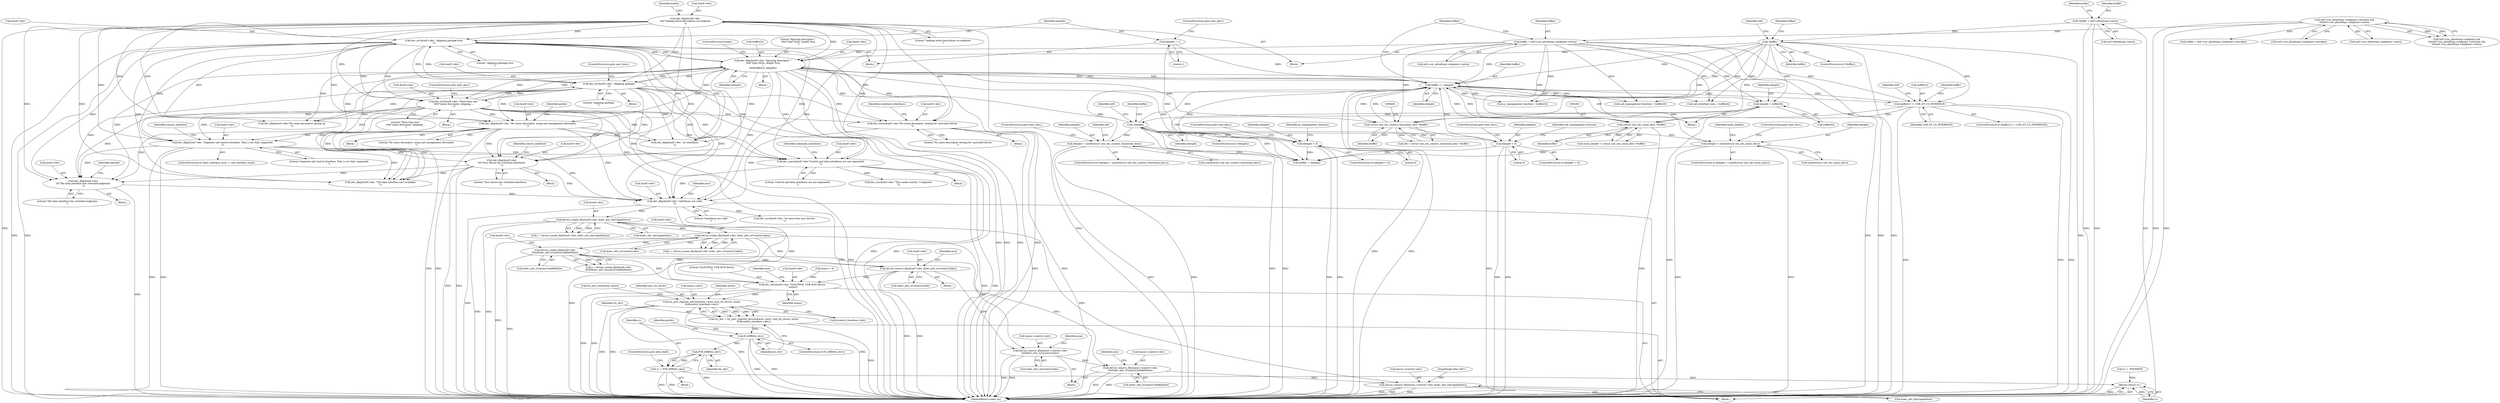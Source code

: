 digraph "0_linux_8835ba4a39cf53f705417b3b3a94eb067673f2c9@API" {
"1001370" [label="(Call,device_remove_file(&intf->dev, &dev_attr_wCountryCodes))"];
"1001358" [label="(Call,device_create_file(&intf->dev,\n\t\t\t\t\t\t&dev_attr_iCountryCodeRelDate))"];
"1001329" [label="(Call,device_create_file(&intf->dev, &dev_attr_wCountryCodes))"];
"1001264" [label="(Call,device_create_file(&intf->dev, &dev_attr_bmCapabilities))"];
"1000811" [label="(Call,dev_dbg(&intf->dev, \"interfaces are valid\n\"))"];
"1000293" [label="(Call,dev_dbg(&intf->dev,\n\t\t\t\t\"Seeking extra descriptors on endpoint\n\"))"];
"1000342" [label="(Call,dev_err(&intf->dev, \"skipping garbage byte\n\"))"];
"1000439" [label="(Call,dev_dbg(&intf->dev, \"Ignoring descriptor: \"\n\t\t\t\t\t\"type %02x, length %ud\n\",\n\t\t\t\t\tbuffer[2], elength))"];
"1000359" [label="(Call,dev_err(&intf->dev, \"skipping garbage\n\"))"];
"1000381" [label="(Call,dev_err(&intf->dev, \"More than one \"\n\t\t\t\t\t\"union descriptor, skipping ...\n\"))"];
"1000454" [label="(Call,buffer += elength)"];
"1000348" [label="(Call,elength = 1)"];
"1000396" [label="(Call,elength < sizeof(struct usb_cdc_country_functional_desc))"];
"1000339" [label="(Call,!elength)"];
"1000333" [label="(Call,elength = buffer[0])"];
"1000308" [label="(Call,buffer = intf->cur_altsetting->endpoint->extra)"];
"1000277" [label="(Call,intf->cur_altsetting->endpoint->extralen &&\n\t\t\t\tintf->cur_altsetting->endpoint->extra)"];
"1000254" [label="(Call,!buffer)"];
"1000132" [label="(Call,*buffer = intf->altsetting->extra)"];
"1000411" [label="(Call,elength < 4)"];
"1000423" [label="(Call,elength < 5)"];
"1000373" [label="(Call,elength < sizeof(struct usb_cdc_union_desc))"];
"1000403" [label="(Call,(struct usb_cdc_country_functional_desc *)buffer)"];
"1000353" [label="(Call,buffer[1] != USB_DT_CS_INTERFACE)"];
"1000390" [label="(Call,(struct usb_cdc_union_desc *)buffer)"];
"1000801" [label="(Call,dev_dbg(&intf->dev,\n\t\t\t\"The data interface has switched endpoints\n\"))"];
"1000466" [label="(Call,dev_dbg(&intf->dev, \"No union descriptor, using call management descriptor\n\"))"];
"1000697" [label="(Call,dev_dbg(&intf->dev,\n\t\t\t\t\"Your device has switched interfaces.\n\"))"];
"1000569" [label="(Call,dev_dbg(&intf->dev, \"Separate call control interface. That is not fully supported.\n\"))"];
"1000580" [label="(Call,dev_warn(&intf->dev,\"Control and data interfaces are not separated!\n\"))"];
"1000516" [label="(Call,dev_warn(&intf->dev,\"No union descriptor, testing for castrated device\n\"))"];
"1001433" [label="(Call,dev_info(&intf->dev, \"ttyACM%d: USB ACM device\n\", minor))"];
"1001473" [label="(Call,tty_port_register_device(&acm->port, acm_tty_driver, minor,\n\t\t\t&control_interface->dev))"];
"1001471" [label="(Call,tty_dev = tty_port_register_device(&acm->port, acm_tty_driver, minor,\n\t\t\t&control_interface->dev))"];
"1001485" [label="(Call,IS_ERR(tty_dev))"];
"1001490" [label="(Call,PTR_ERR(tty_dev))"];
"1001488" [label="(Call,rv = PTR_ERR(tty_dev))"];
"1001613" [label="(Return,return rv;)"];
"1001520" [label="(Call,device_remove_file(&acm->control->dev,\n\t\t\t\t&dev_attr_wCountryCodes))"];
"1001529" [label="(Call,device_remove_file(&acm->control->dev,\n\t\t\t\t&dev_attr_iCountryCodeRelDate))"];
"1001542" [label="(Call,device_remove_file(&acm->control->dev, &dev_attr_bmCapabilities))"];
"1000697" [label="(Call,dev_dbg(&intf->dev,\n\t\t\t\t\"Your device has switched interfaces.\n\"))"];
"1000423" [label="(Call,elength < 5)"];
"1001613" [label="(Return,return rv;)"];
"1001519" [label="(Block,)"];
"1000357" [label="(Identifier,USB_DT_CS_INTERFACE)"];
"1001363" [label="(Call,&dev_attr_iCountryCodeRelDate)"];
"1000422" [label="(ControlStructure,if (elength < 5))"];
"1001543" [label="(Call,&acm->control->dev)"];
"1000392" [label="(Identifier,buffer)"];
"1000816" [label="(Literal,\"interfaces are valid\n\")"];
"1000448" [label="(Identifier,elength)"];
"1001520" [label="(Call,device_remove_file(&acm->control->dev,\n\t\t\t\t&dev_attr_wCountryCodes))"];
"1000360" [label="(Call,&intf->dev)"];
"1001530" [label="(Call,&acm->control->dev)"];
"1001438" [label="(Literal,\"ttyACM%d: USB ACM device\n\")"];
"1001527" [label="(Call,&dev_attr_wCountryCodes)"];
"1001358" [label="(Call,device_create_file(&intf->dev,\n\t\t\t\t\t\t&dev_attr_iCountryCodeRelDate))"];
"1000818" [label="(Identifier,acm)"];
"1000577" [label="(Identifier,control_interface)"];
"1000292" [label="(Block,)"];
"1000377" [label="(ControlStructure,goto next_desc;)"];
"1000254" [label="(Call,!buffer)"];
"1000698" [label="(Call,&intf->dev)"];
"1000704" [label="(Identifier,control_interface)"];
"1000439" [label="(Call,dev_dbg(&intf->dev, \"Ignoring descriptor: \"\n\t\t\t\t\t\"type %02x, length %ud\n\",\n\t\t\t\t\tbuffer[2], elength))"];
"1000345" [label="(Identifier,intf)"];
"1000134" [label="(Call,intf->altsetting->extra)"];
"1001443" [label="(Identifier,acm)"];
"1000440" [label="(Call,&intf->dev)"];
"1000390" [label="(Call,(struct usb_cdc_union_desc *)buffer)"];
"1000396" [label="(Call,elength < sizeof(struct usb_cdc_country_functional_desc))"];
"1000398" [label="(Call,sizeof(struct usb_cdc_country_functional_desc))"];
"1000471" [label="(Literal,\"No union descriptor, using call management descriptor\n\")"];
"1000410" [label="(ControlStructure,if (elength < 4))"];
"1000426" [label="(ControlStructure,goto next_desc;)"];
"1000278" [label="(Call,intf->cur_altsetting->endpoint->extralen)"];
"1000349" [label="(Identifier,elength)"];
"1000587" [label="(Identifier,combined_interfaces)"];
"1000801" [label="(Call,dev_dbg(&intf->dev,\n\t\t\t\"The data interface has switched endpoints\n\"))"];
"1001370" [label="(Call,device_remove_file(&intf->dev, &dev_attr_wCountryCodes))"];
"1001484" [label="(ControlStructure,if (IS_ERR(tty_dev)))"];
"1000380" [label="(Block,)"];
"1001471" [label="(Call,tty_dev = tty_port_register_device(&acm->port, acm_tty_driver, minor,\n\t\t\t&control_interface->dev))"];
"1000449" [label="(ControlStructure,break;)"];
"1000580" [label="(Call,dev_warn(&intf->dev,\"Control and data interfaces are not separated!\n\"))"];
"1000515" [label="(Block,)"];
"1000293" [label="(Call,dev_dbg(&intf->dev,\n\t\t\t\t\"Seeking extra descriptors on endpoint\n\"))"];
"1001615" [label="(MethodReturn,static int)"];
"1000702" [label="(Literal,\"Your device has switched interfaces.\n\")"];
"1000806" [label="(Literal,\"The data interface has switched endpoints\n\")"];
"1000570" [label="(Call,&intf->dev)"];
"1000300" [label="(Identifier,buflen)"];
"1000603" [label="(Call,dev_err(&intf->dev, \"This needs exactly 3 endpoints\n\"))"];
"1001542" [label="(Call,device_remove_file(&acm->control->dev, &dev_attr_bmCapabilities))"];
"1000454" [label="(Call,buffer += elength)"];
"1000382" [label="(Call,&intf->dev)"];
"1000374" [label="(Identifier,elength)"];
"1000340" [label="(Identifier,elength)"];
"1000373" [label="(Call,elength < sizeof(struct usb_cdc_union_desc))"];
"1001264" [label="(Call,device_create_file(&intf->dev, &dev_attr_bmCapabilities))"];
"1001551" [label="(JumpTarget,alloc_fail7:)"];
"1001521" [label="(Call,&acm->control->dev)"];
"1000294" [label="(Call,&intf->dev)"];
"1000132" [label="(Call,*buffer = intf->altsetting->extra)"];
"1001433" [label="(Call,dev_info(&intf->dev, \"ttyACM%d: USB ACM device\n\", minor))"];
"1001486" [label="(Identifier,tty_dev)"];
"1000277" [label="(Call,intf->cur_altsetting->endpoint->extralen &&\n\t\t\t\tintf->cur_altsetting->endpoint->extra)"];
"1001495" [label="(Identifier,quirks)"];
"1000811" [label="(Call,dev_dbg(&intf->dev, \"interfaces are valid\n\"))"];
"1001472" [label="(Identifier,tty_dev)"];
"1000339" [label="(Call,!elength)"];
"1001474" [label="(Call,&acm->port)"];
"1000309" [label="(Identifier,buffer)"];
"1000574" [label="(Literal,\"Separate call control interface. That is not fully supported.\n\")"];
"1001327" [label="(Call,i = device_create_file(&intf->dev, &dev_attr_wCountryCodes))"];
"1000456" [label="(Identifier,elength)"];
"1000299" [label="(Call,buflen = intf->cur_altsetting->endpoint->extralen)"];
"1000364" [label="(Literal,\"skipping garbage\n\")"];
"1001533" [label="(Identifier,acm)"];
"1001479" [label="(Identifier,minor)"];
"1000569" [label="(Call,dev_dbg(&intf->dev, \"Separate call control interface. That is not fully supported.\n\"))"];
"1000412" [label="(Identifier,elength)"];
"1001480" [label="(Call,&control_interface->dev)"];
"1001487" [label="(Block,)"];
"1000523" [label="(Identifier,combined_interfaces)"];
"1000427" [label="(Call,call_management_function = buffer[3])"];
"1000350" [label="(Literal,1)"];
"1000432" [label="(Call,call_interface_num = buffer[4])"];
"1000260" [label="(Identifier,intf)"];
"1000381" [label="(Call,dev_err(&intf->dev, \"More than one \"\n\t\t\t\t\t\"union descriptor, skipping ...\n\"))"];
"1000411" [label="(Call,elength < 4)"];
"1001434" [label="(Call,&intf->dev)"];
"1000359" [label="(Call,dev_err(&intf->dev, \"skipping garbage\n\"))"];
"1000141" [label="(Identifier,buflen)"];
"1000343" [label="(Call,&intf->dev)"];
"1000375" [label="(Call,sizeof(struct usb_cdc_union_desc))"];
"1001529" [label="(Call,device_remove_file(&acm->control->dev,\n\t\t\t\t&dev_attr_iCountryCodeRelDate))"];
"1000362" [label="(Identifier,intf)"];
"1001549" [label="(Call,&dev_attr_bmCapabilities)"];
"1000332" [label="(Block,)"];
"1000298" [label="(Literal,\"Seeking extra descriptors on endpoint\n\")"];
"1000333" [label="(Call,elength = buffer[0])"];
"1000342" [label="(Call,dev_err(&intf->dev, \"skipping garbage byte\n\"))"];
"1000474" [label="(Identifier,quirks)"];
"1000387" [label="(ControlStructure,goto next_desc;)"];
"1000451" [label="(Call,buflen -= elength)"];
"1000579" [label="(Block,)"];
"1001265" [label="(Call,&intf->dev)"];
"1001488" [label="(Call,rv = PTR_ERR(tty_dev))"];
"1000268" [label="(Identifier,buflen)"];
"1000354" [label="(Call,buffer[1])"];
"1001490" [label="(Call,PTR_ERR(tty_dev))"];
"1000403" [label="(Call,(struct usb_cdc_country_functional_desc *)buffer)"];
"1000401" [label="(Call,cfd = (struct usb_cdc_country_functional_desc *)buffer)"];
"1000812" [label="(Call,&intf->dev)"];
"1001359" [label="(Call,&intf->dev)"];
"1000370" [label="(Block,)"];
"1000352" [label="(ControlStructure,if (buffer[1] != USB_DT_CS_INTERFACE))"];
"1001492" [label="(ControlStructure,goto alloc_fail8;)"];
"1001379" [label="(Identifier,acm)"];
"1000255" [label="(Identifier,buffer)"];
"1000424" [label="(Identifier,elength)"];
"1000413" [label="(Literal,4)"];
"1001491" [label="(Identifier,tty_dev)"];
"1000122" [label="(Block,)"];
"1000800" [label="(Block,)"];
"1000808" [label="(Identifier,epread)"];
"1000395" [label="(ControlStructure,if (elength < sizeof(struct usb_cdc_country_functional_desc)))"];
"1000565" [label="(ControlStructure,if (data_interface_num != call_interface_num))"];
"1000445" [label="(Call,buffer[2])"];
"1000358" [label="(Block,)"];
"1001614" [label="(Identifier,rv)"];
"1000330" [label="(Identifier,buflen)"];
"1000338" [label="(ControlStructure,if (!elength))"];
"1000348" [label="(Call,elength = 1)"];
"1000585" [label="(Literal,\"Control and data interfaces are not separated!\n\")"];
"1001439" [label="(Identifier,minor)"];
"1000310" [label="(Call,intf->cur_altsetting->endpoint->extra)"];
"1000466" [label="(Call,dev_dbg(&intf->dev, \"No union descriptor, using call management descriptor\n\"))"];
"1001356" [label="(Call,i = device_create_file(&intf->dev,\n\t\t\t\t\t\t&dev_attr_iCountryCodeRelDate))"];
"1000467" [label="(Call,&intf->dev)"];
"1001485" [label="(Call,IS_ERR(tty_dev))"];
"1001489" [label="(Identifier,rv)"];
"1000581" [label="(Call,&intf->dev)"];
"1000728" [label="(Call,dev_dbg(&intf->dev, \"The data interface isn't available\n\"))"];
"1000977" [label="(Call,tty_port_init(&acm->port))"];
"1000253" [label="(ControlStructure,if (!buffer))"];
"1001262" [label="(Call,i = device_create_file(&intf->dev, &dev_attr_bmCapabilities))"];
"1000351" [label="(ControlStructure,goto next_desc;)"];
"1001330" [label="(Call,&intf->dev)"];
"1000388" [label="(Call,union_header = (struct usb_cdc_union_desc *)buffer)"];
"1000202" [label="(Call,rv = -ENOMEM)"];
"1001375" [label="(Call,&dev_attr_wCountryCodes)"];
"1001473" [label="(Call,tty_port_register_device(&acm->port, acm_tty_driver, minor,\n\t\t\t&control_interface->dev))"];
"1000397" [label="(Identifier,elength)"];
"1001334" [label="(Call,&dev_attr_wCountryCodes)"];
"1001269" [label="(Call,&dev_attr_bmCapabilities)"];
"1001478" [label="(Identifier,acm_tty_driver)"];
"1000386" [label="(Literal,\"More than one \"\n\t\t\t\t\t\"union descriptor, skipping ...\n\")"];
"1000365" [label="(ControlStructure,goto next_desc;)"];
"1001536" [label="(Call,&dev_attr_iCountryCodeRelDate)"];
"1000415" [label="(Call,ac_management_function = buffer[3])"];
"1000696" [label="(Block,)"];
"1000425" [label="(Literal,5)"];
"1000271" [label="(Call,intf->cur_altsetting->endpoint &&\n\t\t\t\tintf->cur_altsetting->endpoint->extralen &&\n\t\t\t\tintf->cur_altsetting->endpoint->extra)"];
"1000416" [label="(Identifier,ac_management_function)"];
"1000465" [label="(Block,)"];
"1000517" [label="(Call,&intf->dev)"];
"1000402" [label="(Identifier,cfd)"];
"1000334" [label="(Identifier,elength)"];
"1000444" [label="(Literal,\"Ignoring descriptor: \"\n\t\t\t\t\t\"type %02x, length %ud\n\")"];
"1000516" [label="(Call,dev_warn(&intf->dev,\"No union descriptor, testing for castrated device\n\"))"];
"1000556" [label="(Call,dev_dbg(&intf->dev, \"no interfaces\n\"))"];
"1001540" [label="(Identifier,acm)"];
"1000802" [label="(Call,&intf->dev)"];
"1001329" [label="(Call,device_create_file(&intf->dev, &dev_attr_wCountryCodes))"];
"1000133" [label="(Identifier,buffer)"];
"1000372" [label="(ControlStructure,if (elength < sizeof(struct usb_cdc_union_desc)))"];
"1000341" [label="(Block,)"];
"1000428" [label="(Identifier,call_management_function)"];
"1000833" [label="(Call,minor < 0)"];
"1000347" [label="(Literal,\"skipping garbage byte\n\")"];
"1000308" [label="(Call,buffer = intf->cur_altsetting->endpoint->extra)"];
"1000400" [label="(ControlStructure,goto next_desc;)"];
"1000355" [label="(Identifier,buffer)"];
"1000335" [label="(Call,buffer[0])"];
"1001371" [label="(Call,&intf->dev)"];
"1000379" [label="(Identifier,union_header)"];
"1000285" [label="(Call,intf->cur_altsetting->endpoint->extra)"];
"1000414" [label="(ControlStructure,goto next_desc;)"];
"1000505" [label="(Call,dev_dbg(&intf->dev,\"No union descriptor, giving up\n\"))"];
"1000353" [label="(Call,buffer[1] != USB_DT_CS_INTERFACE)"];
"1000837" [label="(Call,dev_err(&intf->dev, \"no more free acm devices\n\"))"];
"1000521" [label="(Literal,\"No union descriptor, testing for castrated device\n\")"];
"1001369" [label="(Block,)"];
"1000368" [label="(Identifier,buffer)"];
"1000455" [label="(Identifier,buffer)"];
"1000405" [label="(Identifier,buffer)"];
"1001370" -> "1001369"  [label="AST: "];
"1001370" -> "1001375"  [label="CFG: "];
"1001371" -> "1001370"  [label="AST: "];
"1001375" -> "1001370"  [label="AST: "];
"1001379" -> "1001370"  [label="CFG: "];
"1001370" -> "1001615"  [label="DDG: "];
"1001370" -> "1001615"  [label="DDG: "];
"1001358" -> "1001370"  [label="DDG: "];
"1001329" -> "1001370"  [label="DDG: "];
"1001370" -> "1001433"  [label="DDG: "];
"1001370" -> "1001520"  [label="DDG: "];
"1001358" -> "1001356"  [label="AST: "];
"1001358" -> "1001363"  [label="CFG: "];
"1001359" -> "1001358"  [label="AST: "];
"1001363" -> "1001358"  [label="AST: "];
"1001356" -> "1001358"  [label="CFG: "];
"1001358" -> "1001615"  [label="DDG: "];
"1001358" -> "1001356"  [label="DDG: "];
"1001358" -> "1001356"  [label="DDG: "];
"1001329" -> "1001358"  [label="DDG: "];
"1001358" -> "1001433"  [label="DDG: "];
"1001358" -> "1001529"  [label="DDG: "];
"1001329" -> "1001327"  [label="AST: "];
"1001329" -> "1001334"  [label="CFG: "];
"1001330" -> "1001329"  [label="AST: "];
"1001334" -> "1001329"  [label="AST: "];
"1001327" -> "1001329"  [label="CFG: "];
"1001329" -> "1001615"  [label="DDG: "];
"1001329" -> "1001327"  [label="DDG: "];
"1001329" -> "1001327"  [label="DDG: "];
"1001264" -> "1001329"  [label="DDG: "];
"1001329" -> "1001433"  [label="DDG: "];
"1001329" -> "1001520"  [label="DDG: "];
"1001264" -> "1001262"  [label="AST: "];
"1001264" -> "1001269"  [label="CFG: "];
"1001265" -> "1001264"  [label="AST: "];
"1001269" -> "1001264"  [label="AST: "];
"1001262" -> "1001264"  [label="CFG: "];
"1001264" -> "1001615"  [label="DDG: "];
"1001264" -> "1001615"  [label="DDG: "];
"1001264" -> "1001262"  [label="DDG: "];
"1001264" -> "1001262"  [label="DDG: "];
"1000811" -> "1001264"  [label="DDG: "];
"1001264" -> "1001433"  [label="DDG: "];
"1001264" -> "1001542"  [label="DDG: "];
"1000811" -> "1000122"  [label="AST: "];
"1000811" -> "1000816"  [label="CFG: "];
"1000812" -> "1000811"  [label="AST: "];
"1000816" -> "1000811"  [label="AST: "];
"1000818" -> "1000811"  [label="CFG: "];
"1000811" -> "1001615"  [label="DDG: "];
"1000811" -> "1001615"  [label="DDG: "];
"1000293" -> "1000811"  [label="DDG: "];
"1000342" -> "1000811"  [label="DDG: "];
"1000439" -> "1000811"  [label="DDG: "];
"1000801" -> "1000811"  [label="DDG: "];
"1000466" -> "1000811"  [label="DDG: "];
"1000580" -> "1000811"  [label="DDG: "];
"1000381" -> "1000811"  [label="DDG: "];
"1000359" -> "1000811"  [label="DDG: "];
"1000569" -> "1000811"  [label="DDG: "];
"1000697" -> "1000811"  [label="DDG: "];
"1000516" -> "1000811"  [label="DDG: "];
"1000811" -> "1000837"  [label="DDG: "];
"1000293" -> "1000292"  [label="AST: "];
"1000293" -> "1000298"  [label="CFG: "];
"1000294" -> "1000293"  [label="AST: "];
"1000298" -> "1000293"  [label="AST: "];
"1000300" -> "1000293"  [label="CFG: "];
"1000293" -> "1001615"  [label="DDG: "];
"1000293" -> "1001615"  [label="DDG: "];
"1000293" -> "1000342"  [label="DDG: "];
"1000293" -> "1000359"  [label="DDG: "];
"1000293" -> "1000381"  [label="DDG: "];
"1000293" -> "1000439"  [label="DDG: "];
"1000293" -> "1000466"  [label="DDG: "];
"1000293" -> "1000505"  [label="DDG: "];
"1000293" -> "1000516"  [label="DDG: "];
"1000293" -> "1000556"  [label="DDG: "];
"1000293" -> "1000569"  [label="DDG: "];
"1000293" -> "1000580"  [label="DDG: "];
"1000293" -> "1000697"  [label="DDG: "];
"1000293" -> "1000728"  [label="DDG: "];
"1000293" -> "1000801"  [label="DDG: "];
"1000342" -> "1000341"  [label="AST: "];
"1000342" -> "1000347"  [label="CFG: "];
"1000343" -> "1000342"  [label="AST: "];
"1000347" -> "1000342"  [label="AST: "];
"1000349" -> "1000342"  [label="CFG: "];
"1000342" -> "1001615"  [label="DDG: "];
"1000342" -> "1001615"  [label="DDG: "];
"1000439" -> "1000342"  [label="DDG: "];
"1000359" -> "1000342"  [label="DDG: "];
"1000381" -> "1000342"  [label="DDG: "];
"1000342" -> "1000359"  [label="DDG: "];
"1000342" -> "1000381"  [label="DDG: "];
"1000342" -> "1000439"  [label="DDG: "];
"1000342" -> "1000466"  [label="DDG: "];
"1000342" -> "1000505"  [label="DDG: "];
"1000342" -> "1000516"  [label="DDG: "];
"1000342" -> "1000556"  [label="DDG: "];
"1000342" -> "1000569"  [label="DDG: "];
"1000342" -> "1000580"  [label="DDG: "];
"1000342" -> "1000697"  [label="DDG: "];
"1000342" -> "1000728"  [label="DDG: "];
"1000342" -> "1000801"  [label="DDG: "];
"1000439" -> "1000370"  [label="AST: "];
"1000439" -> "1000448"  [label="CFG: "];
"1000440" -> "1000439"  [label="AST: "];
"1000444" -> "1000439"  [label="AST: "];
"1000445" -> "1000439"  [label="AST: "];
"1000448" -> "1000439"  [label="AST: "];
"1000449" -> "1000439"  [label="CFG: "];
"1000439" -> "1001615"  [label="DDG: "];
"1000439" -> "1001615"  [label="DDG: "];
"1000439" -> "1001615"  [label="DDG: "];
"1000439" -> "1001615"  [label="DDG: "];
"1000439" -> "1000359"  [label="DDG: "];
"1000439" -> "1000381"  [label="DDG: "];
"1000439" -> "1000390"  [label="DDG: "];
"1000439" -> "1000403"  [label="DDG: "];
"1000359" -> "1000439"  [label="DDG: "];
"1000381" -> "1000439"  [label="DDG: "];
"1000454" -> "1000439"  [label="DDG: "];
"1000308" -> "1000439"  [label="DDG: "];
"1000254" -> "1000439"  [label="DDG: "];
"1000339" -> "1000439"  [label="DDG: "];
"1000439" -> "1000451"  [label="DDG: "];
"1000439" -> "1000454"  [label="DDG: "];
"1000439" -> "1000454"  [label="DDG: "];
"1000439" -> "1000466"  [label="DDG: "];
"1000439" -> "1000505"  [label="DDG: "];
"1000439" -> "1000516"  [label="DDG: "];
"1000439" -> "1000556"  [label="DDG: "];
"1000439" -> "1000569"  [label="DDG: "];
"1000439" -> "1000580"  [label="DDG: "];
"1000439" -> "1000697"  [label="DDG: "];
"1000439" -> "1000728"  [label="DDG: "];
"1000439" -> "1000801"  [label="DDG: "];
"1000359" -> "1000358"  [label="AST: "];
"1000359" -> "1000364"  [label="CFG: "];
"1000360" -> "1000359"  [label="AST: "];
"1000364" -> "1000359"  [label="AST: "];
"1000365" -> "1000359"  [label="CFG: "];
"1000359" -> "1001615"  [label="DDG: "];
"1000359" -> "1001615"  [label="DDG: "];
"1000381" -> "1000359"  [label="DDG: "];
"1000359" -> "1000381"  [label="DDG: "];
"1000359" -> "1000466"  [label="DDG: "];
"1000359" -> "1000505"  [label="DDG: "];
"1000359" -> "1000516"  [label="DDG: "];
"1000359" -> "1000556"  [label="DDG: "];
"1000359" -> "1000569"  [label="DDG: "];
"1000359" -> "1000580"  [label="DDG: "];
"1000359" -> "1000697"  [label="DDG: "];
"1000359" -> "1000728"  [label="DDG: "];
"1000359" -> "1000801"  [label="DDG: "];
"1000381" -> "1000380"  [label="AST: "];
"1000381" -> "1000386"  [label="CFG: "];
"1000382" -> "1000381"  [label="AST: "];
"1000386" -> "1000381"  [label="AST: "];
"1000387" -> "1000381"  [label="CFG: "];
"1000381" -> "1001615"  [label="DDG: "];
"1000381" -> "1001615"  [label="DDG: "];
"1000381" -> "1000466"  [label="DDG: "];
"1000381" -> "1000505"  [label="DDG: "];
"1000381" -> "1000516"  [label="DDG: "];
"1000381" -> "1000556"  [label="DDG: "];
"1000381" -> "1000569"  [label="DDG: "];
"1000381" -> "1000580"  [label="DDG: "];
"1000381" -> "1000697"  [label="DDG: "];
"1000381" -> "1000728"  [label="DDG: "];
"1000381" -> "1000801"  [label="DDG: "];
"1000454" -> "1000332"  [label="AST: "];
"1000454" -> "1000456"  [label="CFG: "];
"1000455" -> "1000454"  [label="AST: "];
"1000456" -> "1000454"  [label="AST: "];
"1000330" -> "1000454"  [label="CFG: "];
"1000454" -> "1001615"  [label="DDG: "];
"1000454" -> "1001615"  [label="DDG: "];
"1000454" -> "1000333"  [label="DDG: "];
"1000454" -> "1000353"  [label="DDG: "];
"1000454" -> "1000390"  [label="DDG: "];
"1000454" -> "1000403"  [label="DDG: "];
"1000454" -> "1000415"  [label="DDG: "];
"1000454" -> "1000427"  [label="DDG: "];
"1000454" -> "1000432"  [label="DDG: "];
"1000348" -> "1000454"  [label="DDG: "];
"1000396" -> "1000454"  [label="DDG: "];
"1000411" -> "1000454"  [label="DDG: "];
"1000423" -> "1000454"  [label="DDG: "];
"1000339" -> "1000454"  [label="DDG: "];
"1000373" -> "1000454"  [label="DDG: "];
"1000308" -> "1000454"  [label="DDG: "];
"1000403" -> "1000454"  [label="DDG: "];
"1000353" -> "1000454"  [label="DDG: "];
"1000254" -> "1000454"  [label="DDG: "];
"1000390" -> "1000454"  [label="DDG: "];
"1000348" -> "1000341"  [label="AST: "];
"1000348" -> "1000350"  [label="CFG: "];
"1000349" -> "1000348"  [label="AST: "];
"1000350" -> "1000348"  [label="AST: "];
"1000351" -> "1000348"  [label="CFG: "];
"1000348" -> "1000451"  [label="DDG: "];
"1000396" -> "1000395"  [label="AST: "];
"1000396" -> "1000398"  [label="CFG: "];
"1000397" -> "1000396"  [label="AST: "];
"1000398" -> "1000396"  [label="AST: "];
"1000400" -> "1000396"  [label="CFG: "];
"1000402" -> "1000396"  [label="CFG: "];
"1000396" -> "1001615"  [label="DDG: "];
"1000396" -> "1001615"  [label="DDG: "];
"1000339" -> "1000396"  [label="DDG: "];
"1000396" -> "1000451"  [label="DDG: "];
"1000339" -> "1000338"  [label="AST: "];
"1000339" -> "1000340"  [label="CFG: "];
"1000340" -> "1000339"  [label="AST: "];
"1000345" -> "1000339"  [label="CFG: "];
"1000355" -> "1000339"  [label="CFG: "];
"1000339" -> "1001615"  [label="DDG: "];
"1000339" -> "1001615"  [label="DDG: "];
"1000333" -> "1000339"  [label="DDG: "];
"1000339" -> "1000373"  [label="DDG: "];
"1000339" -> "1000411"  [label="DDG: "];
"1000339" -> "1000423"  [label="DDG: "];
"1000339" -> "1000451"  [label="DDG: "];
"1000333" -> "1000332"  [label="AST: "];
"1000333" -> "1000335"  [label="CFG: "];
"1000334" -> "1000333"  [label="AST: "];
"1000335" -> "1000333"  [label="AST: "];
"1000340" -> "1000333"  [label="CFG: "];
"1000333" -> "1001615"  [label="DDG: "];
"1000308" -> "1000333"  [label="DDG: "];
"1000254" -> "1000333"  [label="DDG: "];
"1000308" -> "1000292"  [label="AST: "];
"1000308" -> "1000310"  [label="CFG: "];
"1000309" -> "1000308"  [label="AST: "];
"1000310" -> "1000308"  [label="AST: "];
"1000330" -> "1000308"  [label="CFG: "];
"1000308" -> "1001615"  [label="DDG: "];
"1000308" -> "1001615"  [label="DDG: "];
"1000277" -> "1000308"  [label="DDG: "];
"1000308" -> "1000353"  [label="DDG: "];
"1000308" -> "1000390"  [label="DDG: "];
"1000308" -> "1000403"  [label="DDG: "];
"1000308" -> "1000415"  [label="DDG: "];
"1000308" -> "1000427"  [label="DDG: "];
"1000308" -> "1000432"  [label="DDG: "];
"1000277" -> "1000271"  [label="AST: "];
"1000277" -> "1000278"  [label="CFG: "];
"1000277" -> "1000285"  [label="CFG: "];
"1000278" -> "1000277"  [label="AST: "];
"1000285" -> "1000277"  [label="AST: "];
"1000271" -> "1000277"  [label="CFG: "];
"1000277" -> "1001615"  [label="DDG: "];
"1000277" -> "1001615"  [label="DDG: "];
"1000277" -> "1000271"  [label="DDG: "];
"1000277" -> "1000271"  [label="DDG: "];
"1000277" -> "1000299"  [label="DDG: "];
"1000254" -> "1000253"  [label="AST: "];
"1000254" -> "1000255"  [label="CFG: "];
"1000255" -> "1000254"  [label="AST: "];
"1000260" -> "1000254"  [label="CFG: "];
"1000268" -> "1000254"  [label="CFG: "];
"1000254" -> "1001615"  [label="DDG: "];
"1000254" -> "1001615"  [label="DDG: "];
"1000132" -> "1000254"  [label="DDG: "];
"1000254" -> "1000353"  [label="DDG: "];
"1000254" -> "1000390"  [label="DDG: "];
"1000254" -> "1000403"  [label="DDG: "];
"1000254" -> "1000415"  [label="DDG: "];
"1000254" -> "1000427"  [label="DDG: "];
"1000254" -> "1000432"  [label="DDG: "];
"1000132" -> "1000122"  [label="AST: "];
"1000132" -> "1000134"  [label="CFG: "];
"1000133" -> "1000132"  [label="AST: "];
"1000134" -> "1000132"  [label="AST: "];
"1000141" -> "1000132"  [label="CFG: "];
"1000132" -> "1001615"  [label="DDG: "];
"1000132" -> "1001615"  [label="DDG: "];
"1000411" -> "1000410"  [label="AST: "];
"1000411" -> "1000413"  [label="CFG: "];
"1000412" -> "1000411"  [label="AST: "];
"1000413" -> "1000411"  [label="AST: "];
"1000414" -> "1000411"  [label="CFG: "];
"1000416" -> "1000411"  [label="CFG: "];
"1000411" -> "1001615"  [label="DDG: "];
"1000411" -> "1001615"  [label="DDG: "];
"1000411" -> "1000451"  [label="DDG: "];
"1000423" -> "1000422"  [label="AST: "];
"1000423" -> "1000425"  [label="CFG: "];
"1000424" -> "1000423"  [label="AST: "];
"1000425" -> "1000423"  [label="AST: "];
"1000426" -> "1000423"  [label="CFG: "];
"1000428" -> "1000423"  [label="CFG: "];
"1000423" -> "1001615"  [label="DDG: "];
"1000423" -> "1001615"  [label="DDG: "];
"1000423" -> "1000451"  [label="DDG: "];
"1000373" -> "1000372"  [label="AST: "];
"1000373" -> "1000375"  [label="CFG: "];
"1000374" -> "1000373"  [label="AST: "];
"1000375" -> "1000373"  [label="AST: "];
"1000377" -> "1000373"  [label="CFG: "];
"1000379" -> "1000373"  [label="CFG: "];
"1000373" -> "1001615"  [label="DDG: "];
"1000373" -> "1001615"  [label="DDG: "];
"1000373" -> "1000451"  [label="DDG: "];
"1000403" -> "1000401"  [label="AST: "];
"1000403" -> "1000405"  [label="CFG: "];
"1000404" -> "1000403"  [label="AST: "];
"1000405" -> "1000403"  [label="AST: "];
"1000401" -> "1000403"  [label="CFG: "];
"1000403" -> "1001615"  [label="DDG: "];
"1000403" -> "1000401"  [label="DDG: "];
"1000353" -> "1000403"  [label="DDG: "];
"1000353" -> "1000352"  [label="AST: "];
"1000353" -> "1000357"  [label="CFG: "];
"1000354" -> "1000353"  [label="AST: "];
"1000357" -> "1000353"  [label="AST: "];
"1000362" -> "1000353"  [label="CFG: "];
"1000368" -> "1000353"  [label="CFG: "];
"1000353" -> "1001615"  [label="DDG: "];
"1000353" -> "1001615"  [label="DDG: "];
"1000353" -> "1001615"  [label="DDG: "];
"1000353" -> "1000390"  [label="DDG: "];
"1000390" -> "1000388"  [label="AST: "];
"1000390" -> "1000392"  [label="CFG: "];
"1000391" -> "1000390"  [label="AST: "];
"1000392" -> "1000390"  [label="AST: "];
"1000388" -> "1000390"  [label="CFG: "];
"1000390" -> "1001615"  [label="DDG: "];
"1000390" -> "1000388"  [label="DDG: "];
"1000801" -> "1000800"  [label="AST: "];
"1000801" -> "1000806"  [label="CFG: "];
"1000802" -> "1000801"  [label="AST: "];
"1000806" -> "1000801"  [label="AST: "];
"1000808" -> "1000801"  [label="CFG: "];
"1000801" -> "1001615"  [label="DDG: "];
"1000466" -> "1000801"  [label="DDG: "];
"1000697" -> "1000801"  [label="DDG: "];
"1000569" -> "1000801"  [label="DDG: "];
"1000466" -> "1000465"  [label="AST: "];
"1000466" -> "1000471"  [label="CFG: "];
"1000467" -> "1000466"  [label="AST: "];
"1000471" -> "1000466"  [label="AST: "];
"1000474" -> "1000466"  [label="CFG: "];
"1000466" -> "1001615"  [label="DDG: "];
"1000466" -> "1001615"  [label="DDG: "];
"1000466" -> "1000556"  [label="DDG: "];
"1000466" -> "1000569"  [label="DDG: "];
"1000466" -> "1000580"  [label="DDG: "];
"1000466" -> "1000697"  [label="DDG: "];
"1000466" -> "1000728"  [label="DDG: "];
"1000697" -> "1000696"  [label="AST: "];
"1000697" -> "1000702"  [label="CFG: "];
"1000698" -> "1000697"  [label="AST: "];
"1000702" -> "1000697"  [label="AST: "];
"1000704" -> "1000697"  [label="CFG: "];
"1000697" -> "1001615"  [label="DDG: "];
"1000697" -> "1001615"  [label="DDG: "];
"1000569" -> "1000697"  [label="DDG: "];
"1000697" -> "1000728"  [label="DDG: "];
"1000569" -> "1000565"  [label="AST: "];
"1000569" -> "1000574"  [label="CFG: "];
"1000570" -> "1000569"  [label="AST: "];
"1000574" -> "1000569"  [label="AST: "];
"1000577" -> "1000569"  [label="CFG: "];
"1000569" -> "1001615"  [label="DDG: "];
"1000569" -> "1001615"  [label="DDG: "];
"1000569" -> "1000580"  [label="DDG: "];
"1000569" -> "1000728"  [label="DDG: "];
"1000580" -> "1000579"  [label="AST: "];
"1000580" -> "1000585"  [label="CFG: "];
"1000581" -> "1000580"  [label="AST: "];
"1000585" -> "1000580"  [label="AST: "];
"1000587" -> "1000580"  [label="CFG: "];
"1000580" -> "1001615"  [label="DDG: "];
"1000580" -> "1001615"  [label="DDG: "];
"1000580" -> "1000603"  [label="DDG: "];
"1000516" -> "1000515"  [label="AST: "];
"1000516" -> "1000521"  [label="CFG: "];
"1000517" -> "1000516"  [label="AST: "];
"1000521" -> "1000516"  [label="AST: "];
"1000523" -> "1000516"  [label="CFG: "];
"1000516" -> "1001615"  [label="DDG: "];
"1000516" -> "1001615"  [label="DDG: "];
"1001433" -> "1000122"  [label="AST: "];
"1001433" -> "1001439"  [label="CFG: "];
"1001434" -> "1001433"  [label="AST: "];
"1001438" -> "1001433"  [label="AST: "];
"1001439" -> "1001433"  [label="AST: "];
"1001443" -> "1001433"  [label="CFG: "];
"1001433" -> "1001615"  [label="DDG: "];
"1001433" -> "1001615"  [label="DDG: "];
"1000833" -> "1001433"  [label="DDG: "];
"1001433" -> "1001473"  [label="DDG: "];
"1001473" -> "1001471"  [label="AST: "];
"1001473" -> "1001480"  [label="CFG: "];
"1001474" -> "1001473"  [label="AST: "];
"1001478" -> "1001473"  [label="AST: "];
"1001479" -> "1001473"  [label="AST: "];
"1001480" -> "1001473"  [label="AST: "];
"1001471" -> "1001473"  [label="CFG: "];
"1001473" -> "1001615"  [label="DDG: "];
"1001473" -> "1001615"  [label="DDG: "];
"1001473" -> "1001615"  [label="DDG: "];
"1001473" -> "1001615"  [label="DDG: "];
"1001473" -> "1001471"  [label="DDG: "];
"1001473" -> "1001471"  [label="DDG: "];
"1001473" -> "1001471"  [label="DDG: "];
"1001473" -> "1001471"  [label="DDG: "];
"1000977" -> "1001473"  [label="DDG: "];
"1001471" -> "1000122"  [label="AST: "];
"1001472" -> "1001471"  [label="AST: "];
"1001486" -> "1001471"  [label="CFG: "];
"1001471" -> "1001615"  [label="DDG: "];
"1001471" -> "1001485"  [label="DDG: "];
"1001485" -> "1001484"  [label="AST: "];
"1001485" -> "1001486"  [label="CFG: "];
"1001486" -> "1001485"  [label="AST: "];
"1001489" -> "1001485"  [label="CFG: "];
"1001495" -> "1001485"  [label="CFG: "];
"1001485" -> "1001615"  [label="DDG: "];
"1001485" -> "1001615"  [label="DDG: "];
"1001485" -> "1001490"  [label="DDG: "];
"1001490" -> "1001488"  [label="AST: "];
"1001490" -> "1001491"  [label="CFG: "];
"1001491" -> "1001490"  [label="AST: "];
"1001488" -> "1001490"  [label="CFG: "];
"1001490" -> "1001615"  [label="DDG: "];
"1001490" -> "1001488"  [label="DDG: "];
"1001488" -> "1001487"  [label="AST: "];
"1001489" -> "1001488"  [label="AST: "];
"1001492" -> "1001488"  [label="CFG: "];
"1001488" -> "1001615"  [label="DDG: "];
"1001488" -> "1001615"  [label="DDG: "];
"1001488" -> "1001613"  [label="DDG: "];
"1001613" -> "1000122"  [label="AST: "];
"1001613" -> "1001614"  [label="CFG: "];
"1001614" -> "1001613"  [label="AST: "];
"1001615" -> "1001613"  [label="CFG: "];
"1001613" -> "1001615"  [label="DDG: "];
"1001614" -> "1001613"  [label="DDG: "];
"1000202" -> "1001613"  [label="DDG: "];
"1001520" -> "1001519"  [label="AST: "];
"1001520" -> "1001527"  [label="CFG: "];
"1001521" -> "1001520"  [label="AST: "];
"1001527" -> "1001520"  [label="AST: "];
"1001533" -> "1001520"  [label="CFG: "];
"1001520" -> "1001615"  [label="DDG: "];
"1001520" -> "1001615"  [label="DDG: "];
"1001520" -> "1001529"  [label="DDG: "];
"1001529" -> "1001519"  [label="AST: "];
"1001529" -> "1001536"  [label="CFG: "];
"1001530" -> "1001529"  [label="AST: "];
"1001536" -> "1001529"  [label="AST: "];
"1001540" -> "1001529"  [label="CFG: "];
"1001529" -> "1001615"  [label="DDG: "];
"1001529" -> "1001615"  [label="DDG: "];
"1001529" -> "1001542"  [label="DDG: "];
"1001542" -> "1000122"  [label="AST: "];
"1001542" -> "1001549"  [label="CFG: "];
"1001543" -> "1001542"  [label="AST: "];
"1001549" -> "1001542"  [label="AST: "];
"1001551" -> "1001542"  [label="CFG: "];
"1001542" -> "1001615"  [label="DDG: "];
"1001542" -> "1001615"  [label="DDG: "];
"1001542" -> "1001615"  [label="DDG: "];
}
